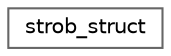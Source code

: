 digraph "Graphical Class Hierarchy"
{
 // LATEX_PDF_SIZE
  bgcolor="transparent";
  edge [fontname=Helvetica,fontsize=10,labelfontname=Helvetica,labelfontsize=10];
  node [fontname=Helvetica,fontsize=10,shape=box,height=0.2,width=0.4];
  rankdir="LR";
  Node0 [id="Node000000",label="strob_struct",height=0.2,width=0.4,color="grey40", fillcolor="white", style="filled",URL="$structstrob__struct.html",tooltip=" "];
}
